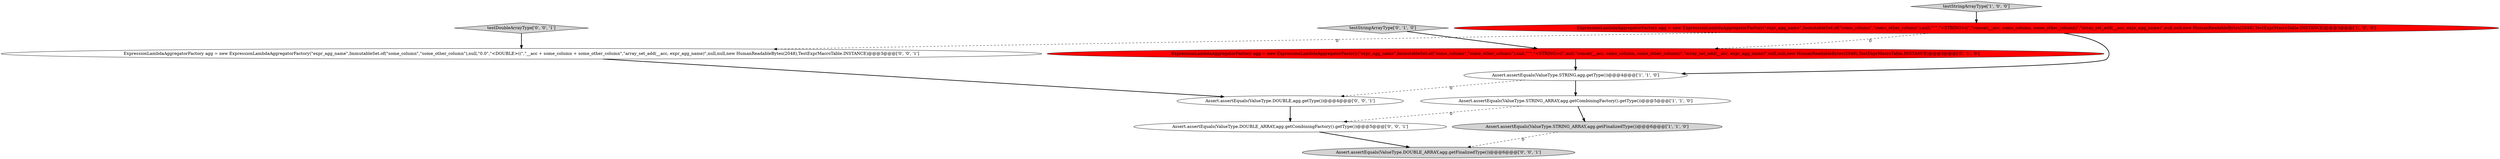 digraph {
7 [style = filled, label = "Assert.assertEquals(ValueType.DOUBLE,agg.getType())@@@4@@@['0', '0', '1']", fillcolor = white, shape = ellipse image = "AAA0AAABBB3BBB"];
1 [style = filled, label = "Assert.assertEquals(ValueType.STRING_ARRAY,agg.getCombiningFactory().getType())@@@5@@@['1', '1', '0']", fillcolor = white, shape = ellipse image = "AAA0AAABBB1BBB"];
6 [style = filled, label = "testStringArrayType['0', '1', '0']", fillcolor = lightgray, shape = diamond image = "AAA0AAABBB2BBB"];
11 [style = filled, label = "Assert.assertEquals(ValueType.DOUBLE_ARRAY,agg.getCombiningFactory().getType())@@@5@@@['0', '0', '1']", fillcolor = white, shape = ellipse image = "AAA0AAABBB3BBB"];
9 [style = filled, label = "ExpressionLambdaAggregatorFactory agg = new ExpressionLambdaAggregatorFactory(\"expr_agg_name\",ImmutableSet.of(\"some_column\",\"some_other_column\"),null,\"0.0\",\"<DOUBLE>((\",\"__acc + some_column + some_other_column\",\"array_set_add(__acc, expr_agg_name)\",null,null,new HumanReadableBytes(2048),TestExprMacroTable.INSTANCE)@@@3@@@['0', '0', '1']", fillcolor = white, shape = ellipse image = "AAA0AAABBB3BBB"];
3 [style = filled, label = "Assert.assertEquals(ValueType.STRING_ARRAY,agg.getFinalizedType())@@@6@@@['1', '1', '0']", fillcolor = lightgray, shape = ellipse image = "AAA0AAABBB1BBB"];
8 [style = filled, label = "Assert.assertEquals(ValueType.DOUBLE_ARRAY,agg.getFinalizedType())@@@6@@@['0', '0', '1']", fillcolor = lightgray, shape = ellipse image = "AAA0AAABBB3BBB"];
10 [style = filled, label = "testDoubleArrayType['0', '0', '1']", fillcolor = lightgray, shape = diamond image = "AAA0AAABBB3BBB"];
5 [style = filled, label = "ExpressionLambdaAggregatorFactory agg = new ExpressionLambdaAggregatorFactory(\"expr_agg_name\",ImmutableSet.of(\"some_column\",\"some_other_column\"),null,\"''\",\"<STRING>((\",null,\"concat(__acc, some_column, some_other_column)\",\"array_set_add(__acc, expr_agg_name)\",null,null,new HumanReadableBytes(2048),TestExprMacroTable.INSTANCE)@@@3@@@['0', '1', '0']", fillcolor = red, shape = ellipse image = "AAA1AAABBB2BBB"];
4 [style = filled, label = "testStringArrayType['1', '0', '0']", fillcolor = lightgray, shape = diamond image = "AAA0AAABBB1BBB"];
0 [style = filled, label = "ExpressionLambdaAggregatorFactory agg = new ExpressionLambdaAggregatorFactory(\"expr_agg_name\",ImmutableSet.of(\"some_column\",\"some_other_column\"),null,\"''\",\"<STRING>((\",\"concat(__acc, some_column, some_other_column)\",\"array_set_add(__acc, expr_agg_name)\",null,null,new HumanReadableBytes(2048),TestExprMacroTable.INSTANCE)@@@3@@@['1', '0', '0']", fillcolor = red, shape = ellipse image = "AAA1AAABBB1BBB"];
2 [style = filled, label = "Assert.assertEquals(ValueType.STRING,agg.getType())@@@4@@@['1', '1', '0']", fillcolor = white, shape = ellipse image = "AAA0AAABBB1BBB"];
1->3 [style = bold, label=""];
3->8 [style = dashed, label="0"];
11->8 [style = bold, label=""];
6->5 [style = bold, label=""];
5->2 [style = bold, label=""];
10->9 [style = bold, label=""];
7->11 [style = bold, label=""];
0->9 [style = dashed, label="0"];
0->5 [style = dashed, label="0"];
9->7 [style = bold, label=""];
2->7 [style = dashed, label="0"];
1->11 [style = dashed, label="0"];
2->1 [style = bold, label=""];
4->0 [style = bold, label=""];
0->2 [style = bold, label=""];
}
